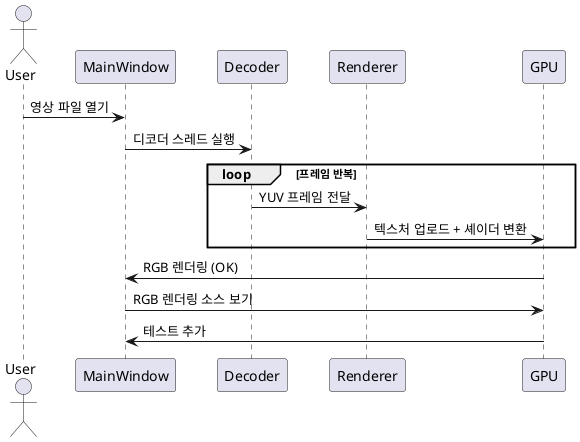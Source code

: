 @startuml
actor User
participant MainWindow
participant Decoder
participant Renderer
participant GPU

User -> MainWindow : 영상 파일 열기
MainWindow -> Decoder : 디코더 스레드 실행
loop 프레임 반복
  Decoder -> Renderer : YUV 프레임 전달
  Renderer -> GPU : 텍스처 업로드 + 셰이더 변환
end
GPU -> MainWindow : RGB 렌더링 (OK)

MainWindow -> GPU : RGB 렌더링 소스 보기

GPU -> MainWindow : 테스트 추가
@enduml
